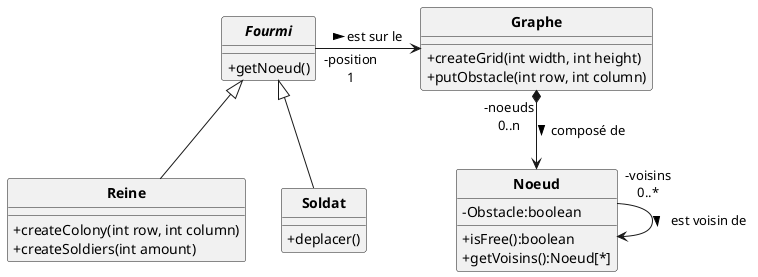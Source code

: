 @startuml
'https://plantuml.com/sequence-diagram
skinparam style strictuml
skinparam classAttributeIconSize 0
skinparam circledCharacterRadius 0
skinparam circledCharacterFontSize 0
skinparam classFontStyle Bold
'autonumber

class Graphe {
    +createGrid(int width, int height)
    +putObstacle(int row, int column)
}
class Noeud{
    -Obstacle:boolean
    +isFree():boolean
    +getVoisins():Noeud[*]
}

abstract Fourmi {
    +getNoeud()
}
class Reine extends Fourmi{
    +createColony(int row, int column)
    +createSoldiers(int amount)
}
class Soldat extends Fourmi{
    +deplacer()
}

Graphe "-noeuds\n0..n" *--> Noeud : composé de >
Fourmi "-position\n1" -> Graphe : est sur le >
Noeud "-voisins\n0..*" -> Noeud : est voisin de >

@enduml